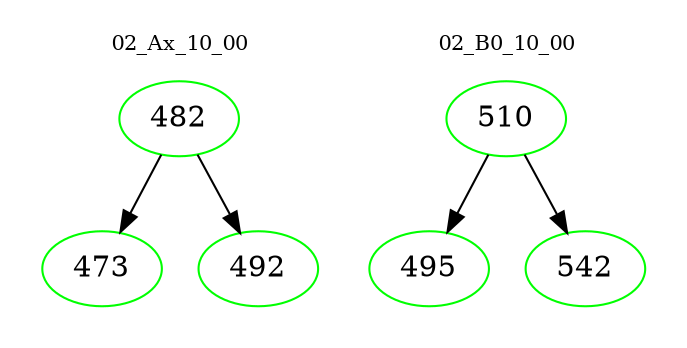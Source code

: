 digraph{
subgraph cluster_0 {
color = white
label = "02_Ax_10_00";
fontsize=10;
T0_482 [label="482", color="green"]
T0_482 -> T0_473 [color="black"]
T0_473 [label="473", color="green"]
T0_482 -> T0_492 [color="black"]
T0_492 [label="492", color="green"]
}
subgraph cluster_1 {
color = white
label = "02_B0_10_00";
fontsize=10;
T1_510 [label="510", color="green"]
T1_510 -> T1_495 [color="black"]
T1_495 [label="495", color="green"]
T1_510 -> T1_542 [color="black"]
T1_542 [label="542", color="green"]
}
}
